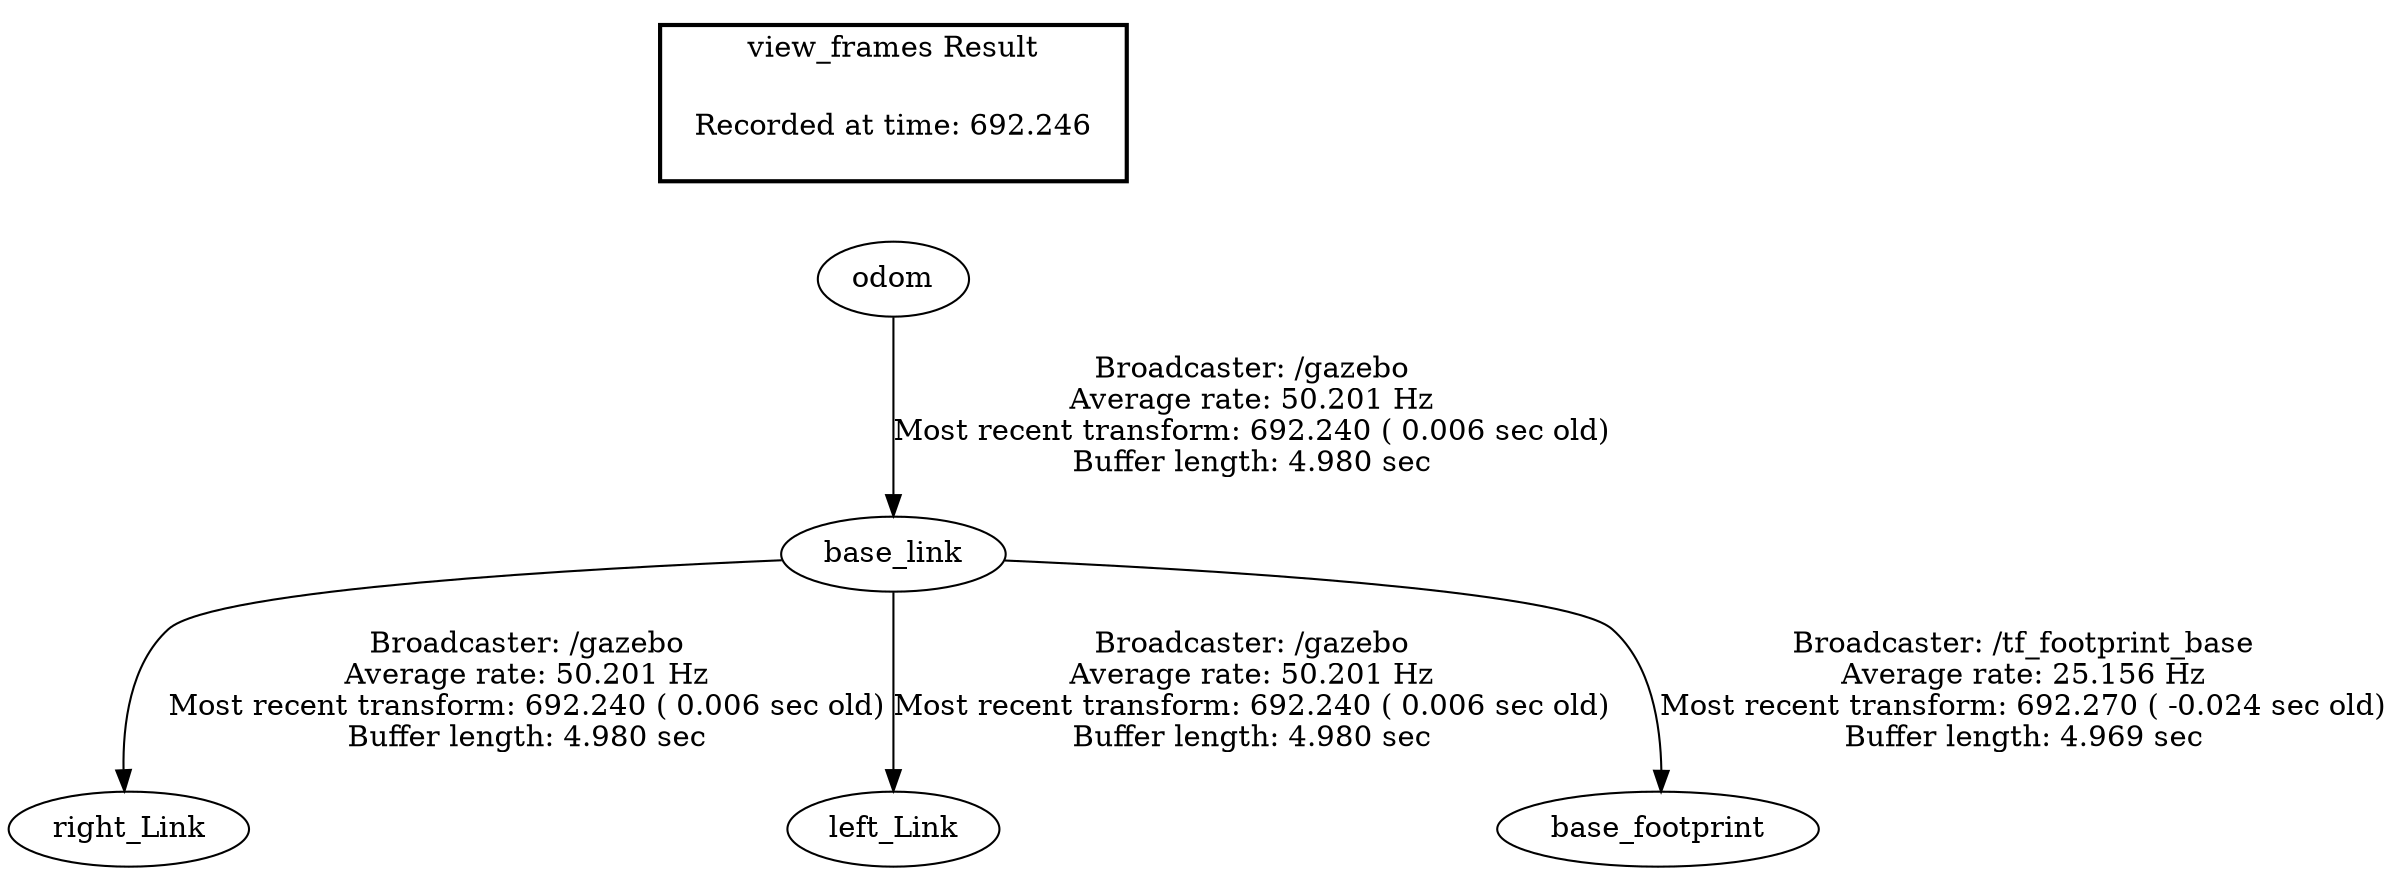 digraph G {
"odom" -> "base_link"[label="Broadcaster: /gazebo\nAverage rate: 50.201 Hz\nMost recent transform: 692.240 ( 0.006 sec old)\nBuffer length: 4.980 sec\n"];
"base_link" -> "right_Link"[label="Broadcaster: /gazebo\nAverage rate: 50.201 Hz\nMost recent transform: 692.240 ( 0.006 sec old)\nBuffer length: 4.980 sec\n"];
"base_link" -> "left_Link"[label="Broadcaster: /gazebo\nAverage rate: 50.201 Hz\nMost recent transform: 692.240 ( 0.006 sec old)\nBuffer length: 4.980 sec\n"];
"base_link" -> "base_footprint"[label="Broadcaster: /tf_footprint_base\nAverage rate: 25.156 Hz\nMost recent transform: 692.270 ( -0.024 sec old)\nBuffer length: 4.969 sec\n"];
edge [style=invis];
 subgraph cluster_legend { style=bold; color=black; label ="view_frames Result";
"Recorded at time: 692.246"[ shape=plaintext ] ;
 }->"odom";
}